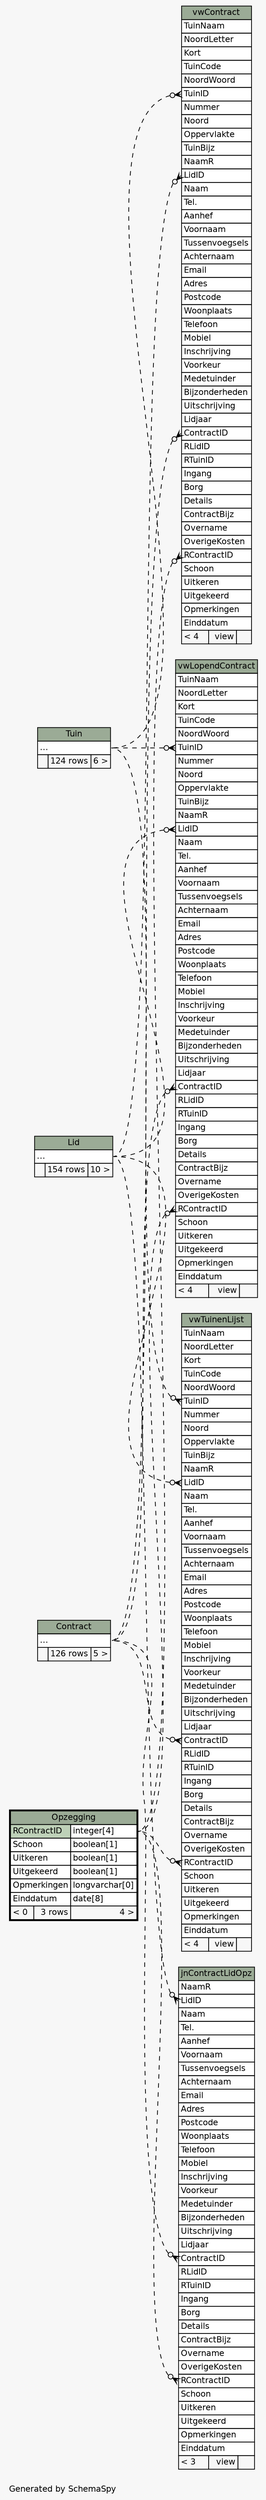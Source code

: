 // dot 2.40.1 on Linux 4.19.0-5-amd64
// SchemaSpy rev 590
digraph "impliedTwoDegreesRelationshipsDiagram" {
  graph [
    rankdir="RL"
    bgcolor="#f7f7f7"
    label="\nGenerated by SchemaSpy"
    labeljust="l"
    nodesep="0.18"
    ranksep="0.46"
    fontname="Helvetica"
    fontsize="11"
  ];
  node [
    fontname="Helvetica"
    fontsize="11"
    shape="plaintext"
  ];
  edge [
    arrowsize="0.8"
  ];
  "jnContractLidOpz":"ContractID":w -> "Contract":"elipses":e [arrowhead=none dir=back arrowtail=crowodot style=dashed];
  "jnContractLidOpz":"LidID":w -> "Lid":"elipses":e [arrowhead=none dir=back arrowtail=crowodot style=dashed];
  "jnContractLidOpz":"RContractID":w -> "Opzegging":"RContractID.type":e [arrowhead=none dir=back arrowtail=crowodot style=dashed];
  "vwContract":"ContractID":w -> "Contract":"elipses":e [arrowhead=none dir=back arrowtail=crowodot style=dashed];
  "vwContract":"LidID":w -> "Lid":"elipses":e [arrowhead=none dir=back arrowtail=crowodot style=dashed];
  "vwContract":"RContractID":w -> "Opzegging":"RContractID.type":e [arrowhead=none dir=back arrowtail=crowodot style=dashed];
  "vwContract":"TuinID":w -> "Tuin":"elipses":e [arrowhead=none dir=back arrowtail=crowodot style=dashed];
  "vwLopendContract":"ContractID":w -> "Contract":"elipses":e [arrowhead=none dir=back arrowtail=crowodot style=dashed];
  "vwLopendContract":"LidID":w -> "Lid":"elipses":e [arrowhead=none dir=back arrowtail=crowodot style=dashed];
  "vwLopendContract":"RContractID":w -> "Opzegging":"RContractID.type":e [arrowhead=none dir=back arrowtail=crowodot style=dashed];
  "vwLopendContract":"TuinID":w -> "Tuin":"elipses":e [arrowhead=none dir=back arrowtail=crowodot style=dashed];
  "vwTuinenLijst":"ContractID":w -> "Contract":"elipses":e [arrowhead=none dir=back arrowtail=crowodot style=dashed];
  "vwTuinenLijst":"LidID":w -> "Lid":"elipses":e [arrowhead=none dir=back arrowtail=crowodot style=dashed];
  "vwTuinenLijst":"RContractID":w -> "Opzegging":"RContractID.type":e [arrowhead=none dir=back arrowtail=crowodot style=dashed];
  "vwTuinenLijst":"TuinID":w -> "Tuin":"elipses":e [arrowhead=none dir=back arrowtail=crowodot style=dashed];
  "Contract" [
    label=<
    <TABLE BORDER="0" CELLBORDER="1" CELLSPACING="0" BGCOLOR="#ffffff">
      <TR><TD COLSPAN="3" BGCOLOR="#9bab96" ALIGN="CENTER">Contract</TD></TR>
      <TR><TD PORT="elipses" COLSPAN="3" ALIGN="LEFT">...</TD></TR>
      <TR><TD ALIGN="LEFT" BGCOLOR="#f7f7f7">  </TD><TD ALIGN="RIGHT" BGCOLOR="#f7f7f7">126 rows</TD><TD ALIGN="RIGHT" BGCOLOR="#f7f7f7">5 &gt;</TD></TR>
    </TABLE>>
    URL="Contract.html"
    tooltip="Contract"
  ];
  "jnContractLidOpz" [
    label=<
    <TABLE BORDER="0" CELLBORDER="1" CELLSPACING="0" BGCOLOR="#ffffff">
      <TR><TD COLSPAN="3" BGCOLOR="#9bab96" ALIGN="CENTER">jnContractLidOpz</TD></TR>
      <TR><TD PORT="NaamR" COLSPAN="3" ALIGN="LEFT">NaamR</TD></TR>
      <TR><TD PORT="LidID" COLSPAN="3" ALIGN="LEFT">LidID</TD></TR>
      <TR><TD PORT="Naam" COLSPAN="3" ALIGN="LEFT">Naam</TD></TR>
      <TR><TD PORT="Tel." COLSPAN="3" ALIGN="LEFT">Tel.</TD></TR>
      <TR><TD PORT="Aanhef" COLSPAN="3" ALIGN="LEFT">Aanhef</TD></TR>
      <TR><TD PORT="Voornaam" COLSPAN="3" ALIGN="LEFT">Voornaam</TD></TR>
      <TR><TD PORT="Tussenvoegsels" COLSPAN="3" ALIGN="LEFT">Tussenvoegsels</TD></TR>
      <TR><TD PORT="Achternaam" COLSPAN="3" ALIGN="LEFT">Achternaam</TD></TR>
      <TR><TD PORT="Email" COLSPAN="3" ALIGN="LEFT">Email</TD></TR>
      <TR><TD PORT="Adres" COLSPAN="3" ALIGN="LEFT">Adres</TD></TR>
      <TR><TD PORT="Postcode" COLSPAN="3" ALIGN="LEFT">Postcode</TD></TR>
      <TR><TD PORT="Woonplaats" COLSPAN="3" ALIGN="LEFT">Woonplaats</TD></TR>
      <TR><TD PORT="Telefoon" COLSPAN="3" ALIGN="LEFT">Telefoon</TD></TR>
      <TR><TD PORT="Mobiel" COLSPAN="3" ALIGN="LEFT">Mobiel</TD></TR>
      <TR><TD PORT="Inschrijving" COLSPAN="3" ALIGN="LEFT">Inschrijving</TD></TR>
      <TR><TD PORT="Voorkeur" COLSPAN="3" ALIGN="LEFT">Voorkeur</TD></TR>
      <TR><TD PORT="Medetuinder" COLSPAN="3" ALIGN="LEFT">Medetuinder</TD></TR>
      <TR><TD PORT="Bijzonderheden" COLSPAN="3" ALIGN="LEFT">Bijzonderheden</TD></TR>
      <TR><TD PORT="Uitschrijving" COLSPAN="3" ALIGN="LEFT">Uitschrijving</TD></TR>
      <TR><TD PORT="Lidjaar" COLSPAN="3" ALIGN="LEFT">Lidjaar</TD></TR>
      <TR><TD PORT="ContractID" COLSPAN="3" ALIGN="LEFT">ContractID</TD></TR>
      <TR><TD PORT="RLidID" COLSPAN="3" ALIGN="LEFT">RLidID</TD></TR>
      <TR><TD PORT="RTuinID" COLSPAN="3" ALIGN="LEFT">RTuinID</TD></TR>
      <TR><TD PORT="Ingang" COLSPAN="3" ALIGN="LEFT">Ingang</TD></TR>
      <TR><TD PORT="Borg" COLSPAN="3" ALIGN="LEFT">Borg</TD></TR>
      <TR><TD PORT="Details" COLSPAN="3" ALIGN="LEFT">Details</TD></TR>
      <TR><TD PORT="ContractBijz" COLSPAN="3" ALIGN="LEFT">ContractBijz</TD></TR>
      <TR><TD PORT="Overname" COLSPAN="3" ALIGN="LEFT">Overname</TD></TR>
      <TR><TD PORT="OverigeKosten" COLSPAN="3" ALIGN="LEFT">OverigeKosten</TD></TR>
      <TR><TD PORT="RContractID" COLSPAN="3" ALIGN="LEFT">RContractID</TD></TR>
      <TR><TD PORT="Schoon" COLSPAN="3" ALIGN="LEFT">Schoon</TD></TR>
      <TR><TD PORT="Uitkeren" COLSPAN="3" ALIGN="LEFT">Uitkeren</TD></TR>
      <TR><TD PORT="Uitgekeerd" COLSPAN="3" ALIGN="LEFT">Uitgekeerd</TD></TR>
      <TR><TD PORT="Opmerkingen" COLSPAN="3" ALIGN="LEFT">Opmerkingen</TD></TR>
      <TR><TD PORT="Einddatum" COLSPAN="3" ALIGN="LEFT">Einddatum</TD></TR>
      <TR><TD ALIGN="LEFT" BGCOLOR="#f7f7f7">&lt; 3</TD><TD ALIGN="RIGHT" BGCOLOR="#f7f7f7">view</TD><TD ALIGN="RIGHT" BGCOLOR="#f7f7f7">  </TD></TR>
    </TABLE>>
    URL="jnContractLidOpz.html"
    tooltip="jnContractLidOpz"
  ];
  "Lid" [
    label=<
    <TABLE BORDER="0" CELLBORDER="1" CELLSPACING="0" BGCOLOR="#ffffff">
      <TR><TD COLSPAN="3" BGCOLOR="#9bab96" ALIGN="CENTER">Lid</TD></TR>
      <TR><TD PORT="elipses" COLSPAN="3" ALIGN="LEFT">...</TD></TR>
      <TR><TD ALIGN="LEFT" BGCOLOR="#f7f7f7">  </TD><TD ALIGN="RIGHT" BGCOLOR="#f7f7f7">154 rows</TD><TD ALIGN="RIGHT" BGCOLOR="#f7f7f7">10 &gt;</TD></TR>
    </TABLE>>
    URL="Lid.html"
    tooltip="Lid"
  ];
  "Opzegging" [
    label=<
    <TABLE BORDER="2" CELLBORDER="1" CELLSPACING="0" BGCOLOR="#ffffff">
      <TR><TD COLSPAN="3" BGCOLOR="#9bab96" ALIGN="CENTER">Opzegging</TD></TR>
      <TR><TD PORT="RContractID" COLSPAN="2" BGCOLOR="#bed1b8" ALIGN="LEFT">RContractID</TD><TD PORT="RContractID.type" ALIGN="LEFT">integer[4]</TD></TR>
      <TR><TD PORT="Schoon" COLSPAN="2" ALIGN="LEFT">Schoon</TD><TD PORT="Schoon.type" ALIGN="LEFT">boolean[1]</TD></TR>
      <TR><TD PORT="Uitkeren" COLSPAN="2" ALIGN="LEFT">Uitkeren</TD><TD PORT="Uitkeren.type" ALIGN="LEFT">boolean[1]</TD></TR>
      <TR><TD PORT="Uitgekeerd" COLSPAN="2" ALIGN="LEFT">Uitgekeerd</TD><TD PORT="Uitgekeerd.type" ALIGN="LEFT">boolean[1]</TD></TR>
      <TR><TD PORT="Opmerkingen" COLSPAN="2" ALIGN="LEFT">Opmerkingen</TD><TD PORT="Opmerkingen.type" ALIGN="LEFT">longvarchar[0]</TD></TR>
      <TR><TD PORT="Einddatum" COLSPAN="2" ALIGN="LEFT">Einddatum</TD><TD PORT="Einddatum.type" ALIGN="LEFT">date[8]</TD></TR>
      <TR><TD ALIGN="LEFT" BGCOLOR="#f7f7f7">&lt; 0</TD><TD ALIGN="RIGHT" BGCOLOR="#f7f7f7">3 rows</TD><TD ALIGN="RIGHT" BGCOLOR="#f7f7f7">4 &gt;</TD></TR>
    </TABLE>>
    URL="Opzegging.html"
    tooltip="Opzegging"
  ];
  "Tuin" [
    label=<
    <TABLE BORDER="0" CELLBORDER="1" CELLSPACING="0" BGCOLOR="#ffffff">
      <TR><TD COLSPAN="3" BGCOLOR="#9bab96" ALIGN="CENTER">Tuin</TD></TR>
      <TR><TD PORT="elipses" COLSPAN="3" ALIGN="LEFT">...</TD></TR>
      <TR><TD ALIGN="LEFT" BGCOLOR="#f7f7f7">  </TD><TD ALIGN="RIGHT" BGCOLOR="#f7f7f7">124 rows</TD><TD ALIGN="RIGHT" BGCOLOR="#f7f7f7">6 &gt;</TD></TR>
    </TABLE>>
    URL="Tuin.html"
    tooltip="Tuin"
  ];
  "vwContract" [
    label=<
    <TABLE BORDER="0" CELLBORDER="1" CELLSPACING="0" BGCOLOR="#ffffff">
      <TR><TD COLSPAN="3" BGCOLOR="#9bab96" ALIGN="CENTER">vwContract</TD></TR>
      <TR><TD PORT="TuinNaam" COLSPAN="3" ALIGN="LEFT">TuinNaam</TD></TR>
      <TR><TD PORT="NoordLetter" COLSPAN="3" ALIGN="LEFT">NoordLetter</TD></TR>
      <TR><TD PORT="Kort" COLSPAN="3" ALIGN="LEFT">Kort</TD></TR>
      <TR><TD PORT="TuinCode" COLSPAN="3" ALIGN="LEFT">TuinCode</TD></TR>
      <TR><TD PORT="NoordWoord" COLSPAN="3" ALIGN="LEFT">NoordWoord</TD></TR>
      <TR><TD PORT="TuinID" COLSPAN="3" ALIGN="LEFT">TuinID</TD></TR>
      <TR><TD PORT="Nummer" COLSPAN="3" ALIGN="LEFT">Nummer</TD></TR>
      <TR><TD PORT="Noord" COLSPAN="3" ALIGN="LEFT">Noord</TD></TR>
      <TR><TD PORT="Oppervlakte" COLSPAN="3" ALIGN="LEFT">Oppervlakte</TD></TR>
      <TR><TD PORT="TuinBijz" COLSPAN="3" ALIGN="LEFT">TuinBijz</TD></TR>
      <TR><TD PORT="NaamR" COLSPAN="3" ALIGN="LEFT">NaamR</TD></TR>
      <TR><TD PORT="LidID" COLSPAN="3" ALIGN="LEFT">LidID</TD></TR>
      <TR><TD PORT="Naam" COLSPAN="3" ALIGN="LEFT">Naam</TD></TR>
      <TR><TD PORT="Tel." COLSPAN="3" ALIGN="LEFT">Tel.</TD></TR>
      <TR><TD PORT="Aanhef" COLSPAN="3" ALIGN="LEFT">Aanhef</TD></TR>
      <TR><TD PORT="Voornaam" COLSPAN="3" ALIGN="LEFT">Voornaam</TD></TR>
      <TR><TD PORT="Tussenvoegsels" COLSPAN="3" ALIGN="LEFT">Tussenvoegsels</TD></TR>
      <TR><TD PORT="Achternaam" COLSPAN="3" ALIGN="LEFT">Achternaam</TD></TR>
      <TR><TD PORT="Email" COLSPAN="3" ALIGN="LEFT">Email</TD></TR>
      <TR><TD PORT="Adres" COLSPAN="3" ALIGN="LEFT">Adres</TD></TR>
      <TR><TD PORT="Postcode" COLSPAN="3" ALIGN="LEFT">Postcode</TD></TR>
      <TR><TD PORT="Woonplaats" COLSPAN="3" ALIGN="LEFT">Woonplaats</TD></TR>
      <TR><TD PORT="Telefoon" COLSPAN="3" ALIGN="LEFT">Telefoon</TD></TR>
      <TR><TD PORT="Mobiel" COLSPAN="3" ALIGN="LEFT">Mobiel</TD></TR>
      <TR><TD PORT="Inschrijving" COLSPAN="3" ALIGN="LEFT">Inschrijving</TD></TR>
      <TR><TD PORT="Voorkeur" COLSPAN="3" ALIGN="LEFT">Voorkeur</TD></TR>
      <TR><TD PORT="Medetuinder" COLSPAN="3" ALIGN="LEFT">Medetuinder</TD></TR>
      <TR><TD PORT="Bijzonderheden" COLSPAN="3" ALIGN="LEFT">Bijzonderheden</TD></TR>
      <TR><TD PORT="Uitschrijving" COLSPAN="3" ALIGN="LEFT">Uitschrijving</TD></TR>
      <TR><TD PORT="Lidjaar" COLSPAN="3" ALIGN="LEFT">Lidjaar</TD></TR>
      <TR><TD PORT="ContractID" COLSPAN="3" ALIGN="LEFT">ContractID</TD></TR>
      <TR><TD PORT="RLidID" COLSPAN="3" ALIGN="LEFT">RLidID</TD></TR>
      <TR><TD PORT="RTuinID" COLSPAN="3" ALIGN="LEFT">RTuinID</TD></TR>
      <TR><TD PORT="Ingang" COLSPAN="3" ALIGN="LEFT">Ingang</TD></TR>
      <TR><TD PORT="Borg" COLSPAN="3" ALIGN="LEFT">Borg</TD></TR>
      <TR><TD PORT="Details" COLSPAN="3" ALIGN="LEFT">Details</TD></TR>
      <TR><TD PORT="ContractBijz" COLSPAN="3" ALIGN="LEFT">ContractBijz</TD></TR>
      <TR><TD PORT="Overname" COLSPAN="3" ALIGN="LEFT">Overname</TD></TR>
      <TR><TD PORT="OverigeKosten" COLSPAN="3" ALIGN="LEFT">OverigeKosten</TD></TR>
      <TR><TD PORT="RContractID" COLSPAN="3" ALIGN="LEFT">RContractID</TD></TR>
      <TR><TD PORT="Schoon" COLSPAN="3" ALIGN="LEFT">Schoon</TD></TR>
      <TR><TD PORT="Uitkeren" COLSPAN="3" ALIGN="LEFT">Uitkeren</TD></TR>
      <TR><TD PORT="Uitgekeerd" COLSPAN="3" ALIGN="LEFT">Uitgekeerd</TD></TR>
      <TR><TD PORT="Opmerkingen" COLSPAN="3" ALIGN="LEFT">Opmerkingen</TD></TR>
      <TR><TD PORT="Einddatum" COLSPAN="3" ALIGN="LEFT">Einddatum</TD></TR>
      <TR><TD ALIGN="LEFT" BGCOLOR="#f7f7f7">&lt; 4</TD><TD ALIGN="RIGHT" BGCOLOR="#f7f7f7">view</TD><TD ALIGN="RIGHT" BGCOLOR="#f7f7f7">  </TD></TR>
    </TABLE>>
    URL="vwContract.html"
    tooltip="vwContract"
  ];
  "vwLopendContract" [
    label=<
    <TABLE BORDER="0" CELLBORDER="1" CELLSPACING="0" BGCOLOR="#ffffff">
      <TR><TD COLSPAN="3" BGCOLOR="#9bab96" ALIGN="CENTER">vwLopendContract</TD></TR>
      <TR><TD PORT="TuinNaam" COLSPAN="3" ALIGN="LEFT">TuinNaam</TD></TR>
      <TR><TD PORT="NoordLetter" COLSPAN="3" ALIGN="LEFT">NoordLetter</TD></TR>
      <TR><TD PORT="Kort" COLSPAN="3" ALIGN="LEFT">Kort</TD></TR>
      <TR><TD PORT="TuinCode" COLSPAN="3" ALIGN="LEFT">TuinCode</TD></TR>
      <TR><TD PORT="NoordWoord" COLSPAN="3" ALIGN="LEFT">NoordWoord</TD></TR>
      <TR><TD PORT="TuinID" COLSPAN="3" ALIGN="LEFT">TuinID</TD></TR>
      <TR><TD PORT="Nummer" COLSPAN="3" ALIGN="LEFT">Nummer</TD></TR>
      <TR><TD PORT="Noord" COLSPAN="3" ALIGN="LEFT">Noord</TD></TR>
      <TR><TD PORT="Oppervlakte" COLSPAN="3" ALIGN="LEFT">Oppervlakte</TD></TR>
      <TR><TD PORT="TuinBijz" COLSPAN="3" ALIGN="LEFT">TuinBijz</TD></TR>
      <TR><TD PORT="NaamR" COLSPAN="3" ALIGN="LEFT">NaamR</TD></TR>
      <TR><TD PORT="LidID" COLSPAN="3" ALIGN="LEFT">LidID</TD></TR>
      <TR><TD PORT="Naam" COLSPAN="3" ALIGN="LEFT">Naam</TD></TR>
      <TR><TD PORT="Tel." COLSPAN="3" ALIGN="LEFT">Tel.</TD></TR>
      <TR><TD PORT="Aanhef" COLSPAN="3" ALIGN="LEFT">Aanhef</TD></TR>
      <TR><TD PORT="Voornaam" COLSPAN="3" ALIGN="LEFT">Voornaam</TD></TR>
      <TR><TD PORT="Tussenvoegsels" COLSPAN="3" ALIGN="LEFT">Tussenvoegsels</TD></TR>
      <TR><TD PORT="Achternaam" COLSPAN="3" ALIGN="LEFT">Achternaam</TD></TR>
      <TR><TD PORT="Email" COLSPAN="3" ALIGN="LEFT">Email</TD></TR>
      <TR><TD PORT="Adres" COLSPAN="3" ALIGN="LEFT">Adres</TD></TR>
      <TR><TD PORT="Postcode" COLSPAN="3" ALIGN="LEFT">Postcode</TD></TR>
      <TR><TD PORT="Woonplaats" COLSPAN="3" ALIGN="LEFT">Woonplaats</TD></TR>
      <TR><TD PORT="Telefoon" COLSPAN="3" ALIGN="LEFT">Telefoon</TD></TR>
      <TR><TD PORT="Mobiel" COLSPAN="3" ALIGN="LEFT">Mobiel</TD></TR>
      <TR><TD PORT="Inschrijving" COLSPAN="3" ALIGN="LEFT">Inschrijving</TD></TR>
      <TR><TD PORT="Voorkeur" COLSPAN="3" ALIGN="LEFT">Voorkeur</TD></TR>
      <TR><TD PORT="Medetuinder" COLSPAN="3" ALIGN="LEFT">Medetuinder</TD></TR>
      <TR><TD PORT="Bijzonderheden" COLSPAN="3" ALIGN="LEFT">Bijzonderheden</TD></TR>
      <TR><TD PORT="Uitschrijving" COLSPAN="3" ALIGN="LEFT">Uitschrijving</TD></TR>
      <TR><TD PORT="Lidjaar" COLSPAN="3" ALIGN="LEFT">Lidjaar</TD></TR>
      <TR><TD PORT="ContractID" COLSPAN="3" ALIGN="LEFT">ContractID</TD></TR>
      <TR><TD PORT="RLidID" COLSPAN="3" ALIGN="LEFT">RLidID</TD></TR>
      <TR><TD PORT="RTuinID" COLSPAN="3" ALIGN="LEFT">RTuinID</TD></TR>
      <TR><TD PORT="Ingang" COLSPAN="3" ALIGN="LEFT">Ingang</TD></TR>
      <TR><TD PORT="Borg" COLSPAN="3" ALIGN="LEFT">Borg</TD></TR>
      <TR><TD PORT="Details" COLSPAN="3" ALIGN="LEFT">Details</TD></TR>
      <TR><TD PORT="ContractBijz" COLSPAN="3" ALIGN="LEFT">ContractBijz</TD></TR>
      <TR><TD PORT="Overname" COLSPAN="3" ALIGN="LEFT">Overname</TD></TR>
      <TR><TD PORT="OverigeKosten" COLSPAN="3" ALIGN="LEFT">OverigeKosten</TD></TR>
      <TR><TD PORT="RContractID" COLSPAN="3" ALIGN="LEFT">RContractID</TD></TR>
      <TR><TD PORT="Schoon" COLSPAN="3" ALIGN="LEFT">Schoon</TD></TR>
      <TR><TD PORT="Uitkeren" COLSPAN="3" ALIGN="LEFT">Uitkeren</TD></TR>
      <TR><TD PORT="Uitgekeerd" COLSPAN="3" ALIGN="LEFT">Uitgekeerd</TD></TR>
      <TR><TD PORT="Opmerkingen" COLSPAN="3" ALIGN="LEFT">Opmerkingen</TD></TR>
      <TR><TD PORT="Einddatum" COLSPAN="3" ALIGN="LEFT">Einddatum</TD></TR>
      <TR><TD ALIGN="LEFT" BGCOLOR="#f7f7f7">&lt; 4</TD><TD ALIGN="RIGHT" BGCOLOR="#f7f7f7">view</TD><TD ALIGN="RIGHT" BGCOLOR="#f7f7f7">  </TD></TR>
    </TABLE>>
    URL="vwLopendContract.html"
    tooltip="vwLopendContract"
  ];
  "vwTuinenLijst" [
    label=<
    <TABLE BORDER="0" CELLBORDER="1" CELLSPACING="0" BGCOLOR="#ffffff">
      <TR><TD COLSPAN="3" BGCOLOR="#9bab96" ALIGN="CENTER">vwTuinenLijst</TD></TR>
      <TR><TD PORT="TuinNaam" COLSPAN="3" ALIGN="LEFT">TuinNaam</TD></TR>
      <TR><TD PORT="NoordLetter" COLSPAN="3" ALIGN="LEFT">NoordLetter</TD></TR>
      <TR><TD PORT="Kort" COLSPAN="3" ALIGN="LEFT">Kort</TD></TR>
      <TR><TD PORT="TuinCode" COLSPAN="3" ALIGN="LEFT">TuinCode</TD></TR>
      <TR><TD PORT="NoordWoord" COLSPAN="3" ALIGN="LEFT">NoordWoord</TD></TR>
      <TR><TD PORT="TuinID" COLSPAN="3" ALIGN="LEFT">TuinID</TD></TR>
      <TR><TD PORT="Nummer" COLSPAN="3" ALIGN="LEFT">Nummer</TD></TR>
      <TR><TD PORT="Noord" COLSPAN="3" ALIGN="LEFT">Noord</TD></TR>
      <TR><TD PORT="Oppervlakte" COLSPAN="3" ALIGN="LEFT">Oppervlakte</TD></TR>
      <TR><TD PORT="TuinBijz" COLSPAN="3" ALIGN="LEFT">TuinBijz</TD></TR>
      <TR><TD PORT="NaamR" COLSPAN="3" ALIGN="LEFT">NaamR</TD></TR>
      <TR><TD PORT="LidID" COLSPAN="3" ALIGN="LEFT">LidID</TD></TR>
      <TR><TD PORT="Naam" COLSPAN="3" ALIGN="LEFT">Naam</TD></TR>
      <TR><TD PORT="Tel." COLSPAN="3" ALIGN="LEFT">Tel.</TD></TR>
      <TR><TD PORT="Aanhef" COLSPAN="3" ALIGN="LEFT">Aanhef</TD></TR>
      <TR><TD PORT="Voornaam" COLSPAN="3" ALIGN="LEFT">Voornaam</TD></TR>
      <TR><TD PORT="Tussenvoegsels" COLSPAN="3" ALIGN="LEFT">Tussenvoegsels</TD></TR>
      <TR><TD PORT="Achternaam" COLSPAN="3" ALIGN="LEFT">Achternaam</TD></TR>
      <TR><TD PORT="Email" COLSPAN="3" ALIGN="LEFT">Email</TD></TR>
      <TR><TD PORT="Adres" COLSPAN="3" ALIGN="LEFT">Adres</TD></TR>
      <TR><TD PORT="Postcode" COLSPAN="3" ALIGN="LEFT">Postcode</TD></TR>
      <TR><TD PORT="Woonplaats" COLSPAN="3" ALIGN="LEFT">Woonplaats</TD></TR>
      <TR><TD PORT="Telefoon" COLSPAN="3" ALIGN="LEFT">Telefoon</TD></TR>
      <TR><TD PORT="Mobiel" COLSPAN="3" ALIGN="LEFT">Mobiel</TD></TR>
      <TR><TD PORT="Inschrijving" COLSPAN="3" ALIGN="LEFT">Inschrijving</TD></TR>
      <TR><TD PORT="Voorkeur" COLSPAN="3" ALIGN="LEFT">Voorkeur</TD></TR>
      <TR><TD PORT="Medetuinder" COLSPAN="3" ALIGN="LEFT">Medetuinder</TD></TR>
      <TR><TD PORT="Bijzonderheden" COLSPAN="3" ALIGN="LEFT">Bijzonderheden</TD></TR>
      <TR><TD PORT="Uitschrijving" COLSPAN="3" ALIGN="LEFT">Uitschrijving</TD></TR>
      <TR><TD PORT="Lidjaar" COLSPAN="3" ALIGN="LEFT">Lidjaar</TD></TR>
      <TR><TD PORT="ContractID" COLSPAN="3" ALIGN="LEFT">ContractID</TD></TR>
      <TR><TD PORT="RLidID" COLSPAN="3" ALIGN="LEFT">RLidID</TD></TR>
      <TR><TD PORT="RTuinID" COLSPAN="3" ALIGN="LEFT">RTuinID</TD></TR>
      <TR><TD PORT="Ingang" COLSPAN="3" ALIGN="LEFT">Ingang</TD></TR>
      <TR><TD PORT="Borg" COLSPAN="3" ALIGN="LEFT">Borg</TD></TR>
      <TR><TD PORT="Details" COLSPAN="3" ALIGN="LEFT">Details</TD></TR>
      <TR><TD PORT="ContractBijz" COLSPAN="3" ALIGN="LEFT">ContractBijz</TD></TR>
      <TR><TD PORT="Overname" COLSPAN="3" ALIGN="LEFT">Overname</TD></TR>
      <TR><TD PORT="OverigeKosten" COLSPAN="3" ALIGN="LEFT">OverigeKosten</TD></TR>
      <TR><TD PORT="RContractID" COLSPAN="3" ALIGN="LEFT">RContractID</TD></TR>
      <TR><TD PORT="Schoon" COLSPAN="3" ALIGN="LEFT">Schoon</TD></TR>
      <TR><TD PORT="Uitkeren" COLSPAN="3" ALIGN="LEFT">Uitkeren</TD></TR>
      <TR><TD PORT="Uitgekeerd" COLSPAN="3" ALIGN="LEFT">Uitgekeerd</TD></TR>
      <TR><TD PORT="Opmerkingen" COLSPAN="3" ALIGN="LEFT">Opmerkingen</TD></TR>
      <TR><TD PORT="Einddatum" COLSPAN="3" ALIGN="LEFT">Einddatum</TD></TR>
      <TR><TD ALIGN="LEFT" BGCOLOR="#f7f7f7">&lt; 4</TD><TD ALIGN="RIGHT" BGCOLOR="#f7f7f7">view</TD><TD ALIGN="RIGHT" BGCOLOR="#f7f7f7">  </TD></TR>
    </TABLE>>
    URL="vwTuinenLijst.html"
    tooltip="vwTuinenLijst"
  ];
}
